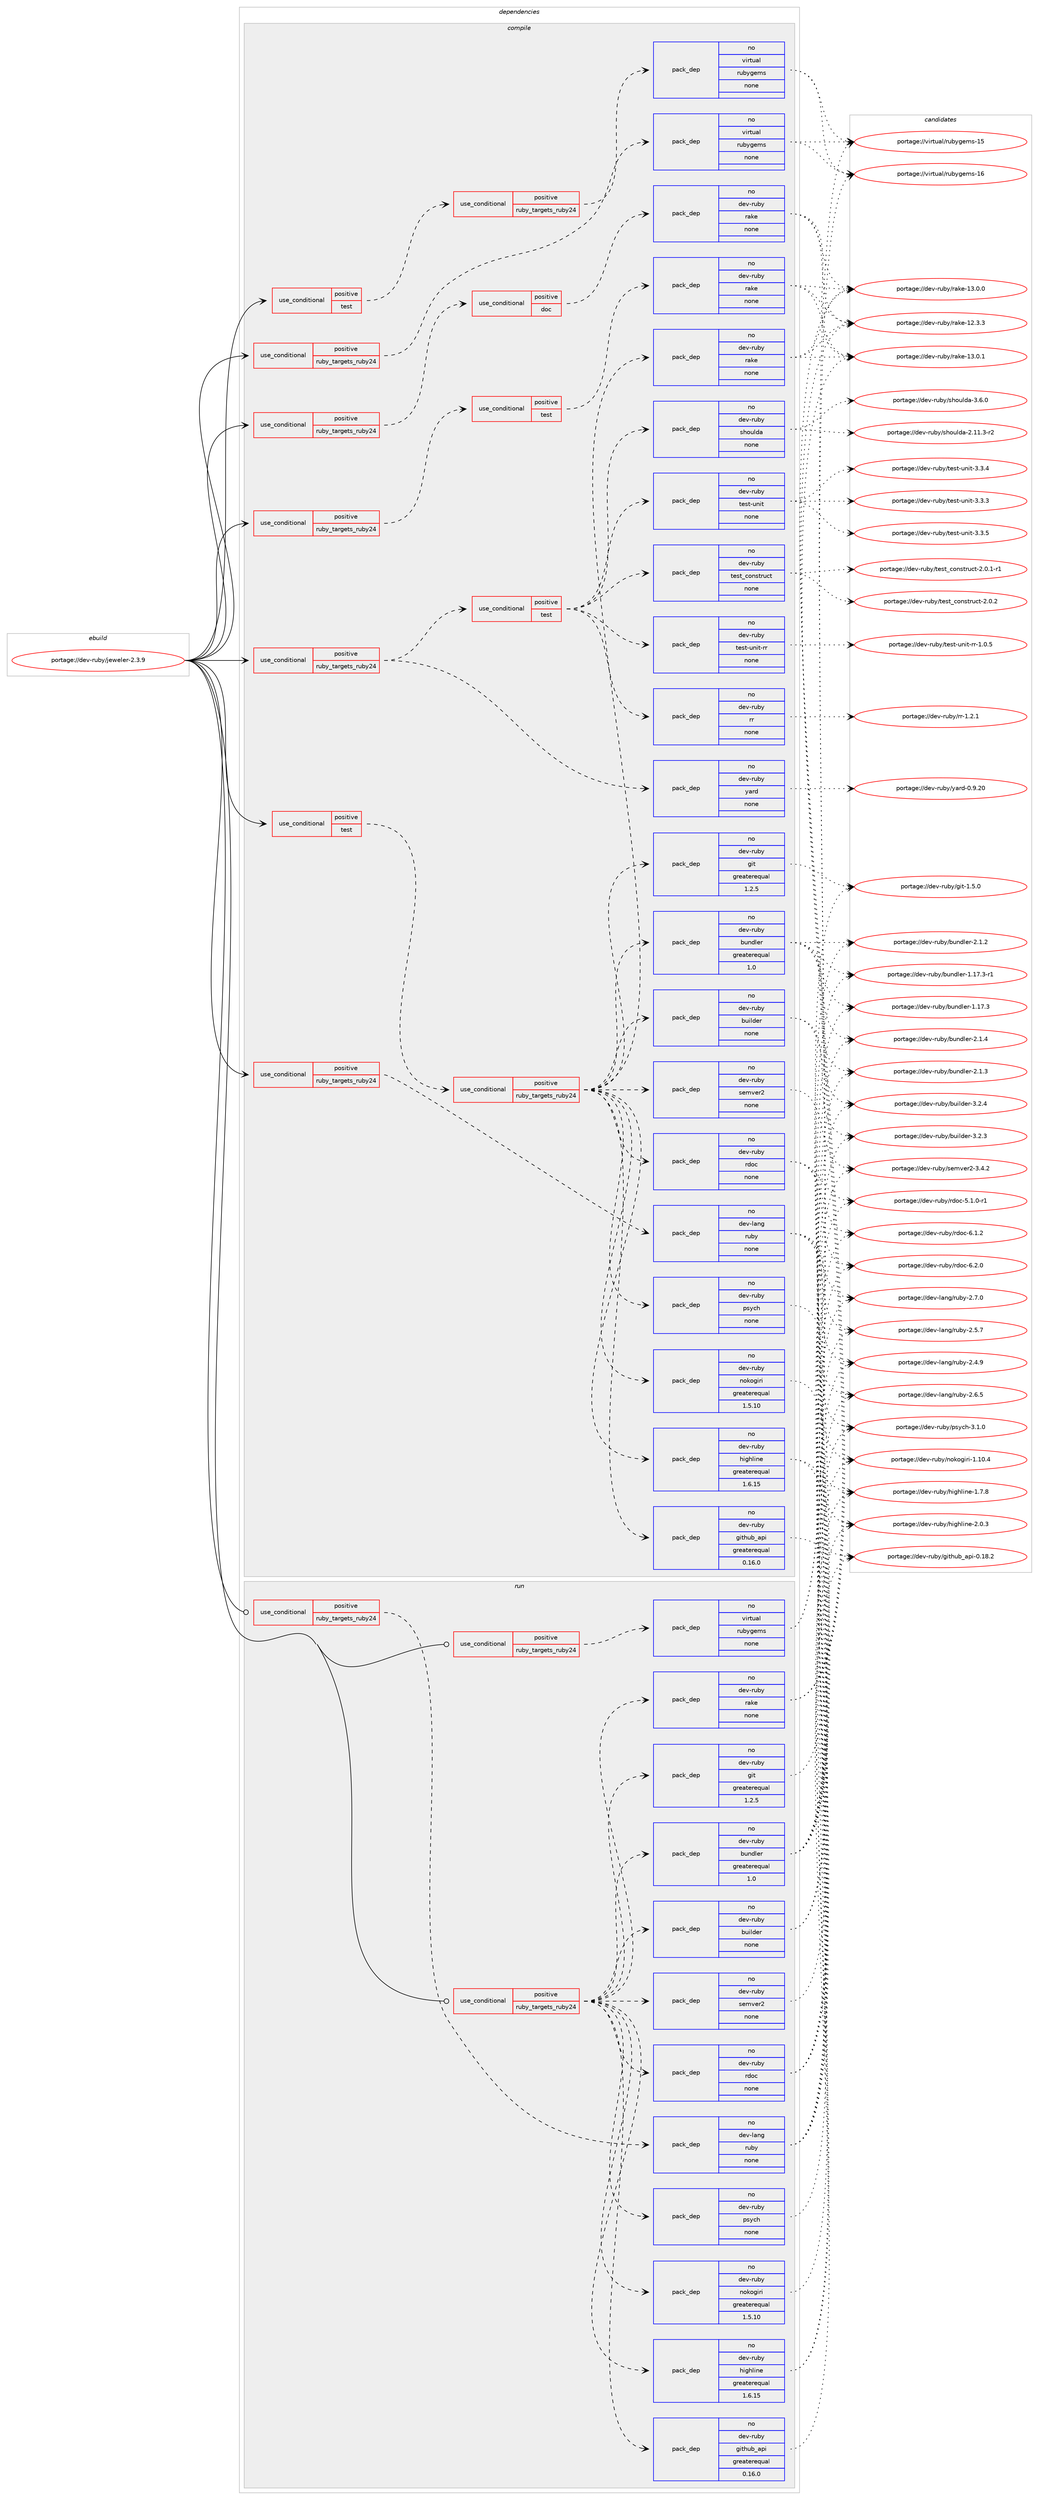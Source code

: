 digraph prolog {

# *************
# Graph options
# *************

newrank=true;
concentrate=true;
compound=true;
graph [rankdir=LR,fontname=Helvetica,fontsize=10,ranksep=1.5];#, ranksep=2.5, nodesep=0.2];
edge  [arrowhead=vee];
node  [fontname=Helvetica,fontsize=10];

# **********
# The ebuild
# **********

subgraph cluster_leftcol {
color=gray;
label=<<i>ebuild</i>>;
id [label="portage://dev-ruby/jeweler-2.3.9", color=red, width=4, href="../dev-ruby/jeweler-2.3.9.svg"];
}

# ****************
# The dependencies
# ****************

subgraph cluster_midcol {
color=gray;
label=<<i>dependencies</i>>;
subgraph cluster_compile {
fillcolor="#eeeeee";
style=filled;
label=<<i>compile</i>>;
subgraph cond84475 {
dependency350517 [label=<<TABLE BORDER="0" CELLBORDER="1" CELLSPACING="0" CELLPADDING="4"><TR><TD ROWSPAN="3" CELLPADDING="10">use_conditional</TD></TR><TR><TD>positive</TD></TR><TR><TD>ruby_targets_ruby24</TD></TR></TABLE>>, shape=none, color=red];
subgraph cond84476 {
dependency350518 [label=<<TABLE BORDER="0" CELLBORDER="1" CELLSPACING="0" CELLPADDING="4"><TR><TD ROWSPAN="3" CELLPADDING="10">use_conditional</TD></TR><TR><TD>positive</TD></TR><TR><TD>doc</TD></TR></TABLE>>, shape=none, color=red];
subgraph pack261235 {
dependency350519 [label=<<TABLE BORDER="0" CELLBORDER="1" CELLSPACING="0" CELLPADDING="4" WIDTH="220"><TR><TD ROWSPAN="6" CELLPADDING="30">pack_dep</TD></TR><TR><TD WIDTH="110">no</TD></TR><TR><TD>dev-ruby</TD></TR><TR><TD>rake</TD></TR><TR><TD>none</TD></TR><TR><TD></TD></TR></TABLE>>, shape=none, color=blue];
}
dependency350518:e -> dependency350519:w [weight=20,style="dashed",arrowhead="vee"];
}
dependency350517:e -> dependency350518:w [weight=20,style="dashed",arrowhead="vee"];
}
id:e -> dependency350517:w [weight=20,style="solid",arrowhead="vee"];
subgraph cond84477 {
dependency350520 [label=<<TABLE BORDER="0" CELLBORDER="1" CELLSPACING="0" CELLPADDING="4"><TR><TD ROWSPAN="3" CELLPADDING="10">use_conditional</TD></TR><TR><TD>positive</TD></TR><TR><TD>ruby_targets_ruby24</TD></TR></TABLE>>, shape=none, color=red];
subgraph cond84478 {
dependency350521 [label=<<TABLE BORDER="0" CELLBORDER="1" CELLSPACING="0" CELLPADDING="4"><TR><TD ROWSPAN="3" CELLPADDING="10">use_conditional</TD></TR><TR><TD>positive</TD></TR><TR><TD>test</TD></TR></TABLE>>, shape=none, color=red];
subgraph pack261236 {
dependency350522 [label=<<TABLE BORDER="0" CELLBORDER="1" CELLSPACING="0" CELLPADDING="4" WIDTH="220"><TR><TD ROWSPAN="6" CELLPADDING="30">pack_dep</TD></TR><TR><TD WIDTH="110">no</TD></TR><TR><TD>dev-ruby</TD></TR><TR><TD>rake</TD></TR><TR><TD>none</TD></TR><TR><TD></TD></TR></TABLE>>, shape=none, color=blue];
}
dependency350521:e -> dependency350522:w [weight=20,style="dashed",arrowhead="vee"];
}
dependency350520:e -> dependency350521:w [weight=20,style="dashed",arrowhead="vee"];
}
id:e -> dependency350520:w [weight=20,style="solid",arrowhead="vee"];
subgraph cond84479 {
dependency350523 [label=<<TABLE BORDER="0" CELLBORDER="1" CELLSPACING="0" CELLPADDING="4"><TR><TD ROWSPAN="3" CELLPADDING="10">use_conditional</TD></TR><TR><TD>positive</TD></TR><TR><TD>ruby_targets_ruby24</TD></TR></TABLE>>, shape=none, color=red];
subgraph pack261237 {
dependency350524 [label=<<TABLE BORDER="0" CELLBORDER="1" CELLSPACING="0" CELLPADDING="4" WIDTH="220"><TR><TD ROWSPAN="6" CELLPADDING="30">pack_dep</TD></TR><TR><TD WIDTH="110">no</TD></TR><TR><TD>dev-lang</TD></TR><TR><TD>ruby</TD></TR><TR><TD>none</TD></TR><TR><TD></TD></TR></TABLE>>, shape=none, color=blue];
}
dependency350523:e -> dependency350524:w [weight=20,style="dashed",arrowhead="vee"];
}
id:e -> dependency350523:w [weight=20,style="solid",arrowhead="vee"];
subgraph cond84480 {
dependency350525 [label=<<TABLE BORDER="0" CELLBORDER="1" CELLSPACING="0" CELLPADDING="4"><TR><TD ROWSPAN="3" CELLPADDING="10">use_conditional</TD></TR><TR><TD>positive</TD></TR><TR><TD>ruby_targets_ruby24</TD></TR></TABLE>>, shape=none, color=red];
subgraph pack261238 {
dependency350526 [label=<<TABLE BORDER="0" CELLBORDER="1" CELLSPACING="0" CELLPADDING="4" WIDTH="220"><TR><TD ROWSPAN="6" CELLPADDING="30">pack_dep</TD></TR><TR><TD WIDTH="110">no</TD></TR><TR><TD>dev-ruby</TD></TR><TR><TD>yard</TD></TR><TR><TD>none</TD></TR><TR><TD></TD></TR></TABLE>>, shape=none, color=blue];
}
dependency350525:e -> dependency350526:w [weight=20,style="dashed",arrowhead="vee"];
subgraph cond84481 {
dependency350527 [label=<<TABLE BORDER="0" CELLBORDER="1" CELLSPACING="0" CELLPADDING="4"><TR><TD ROWSPAN="3" CELLPADDING="10">use_conditional</TD></TR><TR><TD>positive</TD></TR><TR><TD>test</TD></TR></TABLE>>, shape=none, color=red];
subgraph pack261239 {
dependency350528 [label=<<TABLE BORDER="0" CELLBORDER="1" CELLSPACING="0" CELLPADDING="4" WIDTH="220"><TR><TD ROWSPAN="6" CELLPADDING="30">pack_dep</TD></TR><TR><TD WIDTH="110">no</TD></TR><TR><TD>dev-ruby</TD></TR><TR><TD>shoulda</TD></TR><TR><TD>none</TD></TR><TR><TD></TD></TR></TABLE>>, shape=none, color=blue];
}
dependency350527:e -> dependency350528:w [weight=20,style="dashed",arrowhead="vee"];
subgraph pack261240 {
dependency350529 [label=<<TABLE BORDER="0" CELLBORDER="1" CELLSPACING="0" CELLPADDING="4" WIDTH="220"><TR><TD ROWSPAN="6" CELLPADDING="30">pack_dep</TD></TR><TR><TD WIDTH="110">no</TD></TR><TR><TD>dev-ruby</TD></TR><TR><TD>rr</TD></TR><TR><TD>none</TD></TR><TR><TD></TD></TR></TABLE>>, shape=none, color=blue];
}
dependency350527:e -> dependency350529:w [weight=20,style="dashed",arrowhead="vee"];
subgraph pack261241 {
dependency350530 [label=<<TABLE BORDER="0" CELLBORDER="1" CELLSPACING="0" CELLPADDING="4" WIDTH="220"><TR><TD ROWSPAN="6" CELLPADDING="30">pack_dep</TD></TR><TR><TD WIDTH="110">no</TD></TR><TR><TD>dev-ruby</TD></TR><TR><TD>test-unit-rr</TD></TR><TR><TD>none</TD></TR><TR><TD></TD></TR></TABLE>>, shape=none, color=blue];
}
dependency350527:e -> dependency350530:w [weight=20,style="dashed",arrowhead="vee"];
subgraph pack261242 {
dependency350531 [label=<<TABLE BORDER="0" CELLBORDER="1" CELLSPACING="0" CELLPADDING="4" WIDTH="220"><TR><TD ROWSPAN="6" CELLPADDING="30">pack_dep</TD></TR><TR><TD WIDTH="110">no</TD></TR><TR><TD>dev-ruby</TD></TR><TR><TD>test_construct</TD></TR><TR><TD>none</TD></TR><TR><TD></TD></TR></TABLE>>, shape=none, color=blue];
}
dependency350527:e -> dependency350531:w [weight=20,style="dashed",arrowhead="vee"];
subgraph pack261243 {
dependency350532 [label=<<TABLE BORDER="0" CELLBORDER="1" CELLSPACING="0" CELLPADDING="4" WIDTH="220"><TR><TD ROWSPAN="6" CELLPADDING="30">pack_dep</TD></TR><TR><TD WIDTH="110">no</TD></TR><TR><TD>dev-ruby</TD></TR><TR><TD>test-unit</TD></TR><TR><TD>none</TD></TR><TR><TD></TD></TR></TABLE>>, shape=none, color=blue];
}
dependency350527:e -> dependency350532:w [weight=20,style="dashed",arrowhead="vee"];
}
dependency350525:e -> dependency350527:w [weight=20,style="dashed",arrowhead="vee"];
}
id:e -> dependency350525:w [weight=20,style="solid",arrowhead="vee"];
subgraph cond84482 {
dependency350533 [label=<<TABLE BORDER="0" CELLBORDER="1" CELLSPACING="0" CELLPADDING="4"><TR><TD ROWSPAN="3" CELLPADDING="10">use_conditional</TD></TR><TR><TD>positive</TD></TR><TR><TD>ruby_targets_ruby24</TD></TR></TABLE>>, shape=none, color=red];
subgraph pack261244 {
dependency350534 [label=<<TABLE BORDER="0" CELLBORDER="1" CELLSPACING="0" CELLPADDING="4" WIDTH="220"><TR><TD ROWSPAN="6" CELLPADDING="30">pack_dep</TD></TR><TR><TD WIDTH="110">no</TD></TR><TR><TD>virtual</TD></TR><TR><TD>rubygems</TD></TR><TR><TD>none</TD></TR><TR><TD></TD></TR></TABLE>>, shape=none, color=blue];
}
dependency350533:e -> dependency350534:w [weight=20,style="dashed",arrowhead="vee"];
}
id:e -> dependency350533:w [weight=20,style="solid",arrowhead="vee"];
subgraph cond84483 {
dependency350535 [label=<<TABLE BORDER="0" CELLBORDER="1" CELLSPACING="0" CELLPADDING="4"><TR><TD ROWSPAN="3" CELLPADDING="10">use_conditional</TD></TR><TR><TD>positive</TD></TR><TR><TD>test</TD></TR></TABLE>>, shape=none, color=red];
subgraph cond84484 {
dependency350536 [label=<<TABLE BORDER="0" CELLBORDER="1" CELLSPACING="0" CELLPADDING="4"><TR><TD ROWSPAN="3" CELLPADDING="10">use_conditional</TD></TR><TR><TD>positive</TD></TR><TR><TD>ruby_targets_ruby24</TD></TR></TABLE>>, shape=none, color=red];
subgraph pack261245 {
dependency350537 [label=<<TABLE BORDER="0" CELLBORDER="1" CELLSPACING="0" CELLPADDING="4" WIDTH="220"><TR><TD ROWSPAN="6" CELLPADDING="30">pack_dep</TD></TR><TR><TD WIDTH="110">no</TD></TR><TR><TD>dev-ruby</TD></TR><TR><TD>builder</TD></TR><TR><TD>none</TD></TR><TR><TD></TD></TR></TABLE>>, shape=none, color=blue];
}
dependency350536:e -> dependency350537:w [weight=20,style="dashed",arrowhead="vee"];
subgraph pack261246 {
dependency350538 [label=<<TABLE BORDER="0" CELLBORDER="1" CELLSPACING="0" CELLPADDING="4" WIDTH="220"><TR><TD ROWSPAN="6" CELLPADDING="30">pack_dep</TD></TR><TR><TD WIDTH="110">no</TD></TR><TR><TD>dev-ruby</TD></TR><TR><TD>bundler</TD></TR><TR><TD>greaterequal</TD></TR><TR><TD>1.0</TD></TR></TABLE>>, shape=none, color=blue];
}
dependency350536:e -> dependency350538:w [weight=20,style="dashed",arrowhead="vee"];
subgraph pack261247 {
dependency350539 [label=<<TABLE BORDER="0" CELLBORDER="1" CELLSPACING="0" CELLPADDING="4" WIDTH="220"><TR><TD ROWSPAN="6" CELLPADDING="30">pack_dep</TD></TR><TR><TD WIDTH="110">no</TD></TR><TR><TD>dev-ruby</TD></TR><TR><TD>git</TD></TR><TR><TD>greaterequal</TD></TR><TR><TD>1.2.5</TD></TR></TABLE>>, shape=none, color=blue];
}
dependency350536:e -> dependency350539:w [weight=20,style="dashed",arrowhead="vee"];
subgraph pack261248 {
dependency350540 [label=<<TABLE BORDER="0" CELLBORDER="1" CELLSPACING="0" CELLPADDING="4" WIDTH="220"><TR><TD ROWSPAN="6" CELLPADDING="30">pack_dep</TD></TR><TR><TD WIDTH="110">no</TD></TR><TR><TD>dev-ruby</TD></TR><TR><TD>github_api</TD></TR><TR><TD>greaterequal</TD></TR><TR><TD>0.16.0</TD></TR></TABLE>>, shape=none, color=blue];
}
dependency350536:e -> dependency350540:w [weight=20,style="dashed",arrowhead="vee"];
subgraph pack261249 {
dependency350541 [label=<<TABLE BORDER="0" CELLBORDER="1" CELLSPACING="0" CELLPADDING="4" WIDTH="220"><TR><TD ROWSPAN="6" CELLPADDING="30">pack_dep</TD></TR><TR><TD WIDTH="110">no</TD></TR><TR><TD>dev-ruby</TD></TR><TR><TD>highline</TD></TR><TR><TD>greaterequal</TD></TR><TR><TD>1.6.15</TD></TR></TABLE>>, shape=none, color=blue];
}
dependency350536:e -> dependency350541:w [weight=20,style="dashed",arrowhead="vee"];
subgraph pack261250 {
dependency350542 [label=<<TABLE BORDER="0" CELLBORDER="1" CELLSPACING="0" CELLPADDING="4" WIDTH="220"><TR><TD ROWSPAN="6" CELLPADDING="30">pack_dep</TD></TR><TR><TD WIDTH="110">no</TD></TR><TR><TD>dev-ruby</TD></TR><TR><TD>nokogiri</TD></TR><TR><TD>greaterequal</TD></TR><TR><TD>1.5.10</TD></TR></TABLE>>, shape=none, color=blue];
}
dependency350536:e -> dependency350542:w [weight=20,style="dashed",arrowhead="vee"];
subgraph pack261251 {
dependency350543 [label=<<TABLE BORDER="0" CELLBORDER="1" CELLSPACING="0" CELLPADDING="4" WIDTH="220"><TR><TD ROWSPAN="6" CELLPADDING="30">pack_dep</TD></TR><TR><TD WIDTH="110">no</TD></TR><TR><TD>dev-ruby</TD></TR><TR><TD>psych</TD></TR><TR><TD>none</TD></TR><TR><TD></TD></TR></TABLE>>, shape=none, color=blue];
}
dependency350536:e -> dependency350543:w [weight=20,style="dashed",arrowhead="vee"];
subgraph pack261252 {
dependency350544 [label=<<TABLE BORDER="0" CELLBORDER="1" CELLSPACING="0" CELLPADDING="4" WIDTH="220"><TR><TD ROWSPAN="6" CELLPADDING="30">pack_dep</TD></TR><TR><TD WIDTH="110">no</TD></TR><TR><TD>dev-ruby</TD></TR><TR><TD>rake</TD></TR><TR><TD>none</TD></TR><TR><TD></TD></TR></TABLE>>, shape=none, color=blue];
}
dependency350536:e -> dependency350544:w [weight=20,style="dashed",arrowhead="vee"];
subgraph pack261253 {
dependency350545 [label=<<TABLE BORDER="0" CELLBORDER="1" CELLSPACING="0" CELLPADDING="4" WIDTH="220"><TR><TD ROWSPAN="6" CELLPADDING="30">pack_dep</TD></TR><TR><TD WIDTH="110">no</TD></TR><TR><TD>dev-ruby</TD></TR><TR><TD>rdoc</TD></TR><TR><TD>none</TD></TR><TR><TD></TD></TR></TABLE>>, shape=none, color=blue];
}
dependency350536:e -> dependency350545:w [weight=20,style="dashed",arrowhead="vee"];
subgraph pack261254 {
dependency350546 [label=<<TABLE BORDER="0" CELLBORDER="1" CELLSPACING="0" CELLPADDING="4" WIDTH="220"><TR><TD ROWSPAN="6" CELLPADDING="30">pack_dep</TD></TR><TR><TD WIDTH="110">no</TD></TR><TR><TD>dev-ruby</TD></TR><TR><TD>semver2</TD></TR><TR><TD>none</TD></TR><TR><TD></TD></TR></TABLE>>, shape=none, color=blue];
}
dependency350536:e -> dependency350546:w [weight=20,style="dashed",arrowhead="vee"];
}
dependency350535:e -> dependency350536:w [weight=20,style="dashed",arrowhead="vee"];
}
id:e -> dependency350535:w [weight=20,style="solid",arrowhead="vee"];
subgraph cond84485 {
dependency350547 [label=<<TABLE BORDER="0" CELLBORDER="1" CELLSPACING="0" CELLPADDING="4"><TR><TD ROWSPAN="3" CELLPADDING="10">use_conditional</TD></TR><TR><TD>positive</TD></TR><TR><TD>test</TD></TR></TABLE>>, shape=none, color=red];
subgraph cond84486 {
dependency350548 [label=<<TABLE BORDER="0" CELLBORDER="1" CELLSPACING="0" CELLPADDING="4"><TR><TD ROWSPAN="3" CELLPADDING="10">use_conditional</TD></TR><TR><TD>positive</TD></TR><TR><TD>ruby_targets_ruby24</TD></TR></TABLE>>, shape=none, color=red];
subgraph pack261255 {
dependency350549 [label=<<TABLE BORDER="0" CELLBORDER="1" CELLSPACING="0" CELLPADDING="4" WIDTH="220"><TR><TD ROWSPAN="6" CELLPADDING="30">pack_dep</TD></TR><TR><TD WIDTH="110">no</TD></TR><TR><TD>virtual</TD></TR><TR><TD>rubygems</TD></TR><TR><TD>none</TD></TR><TR><TD></TD></TR></TABLE>>, shape=none, color=blue];
}
dependency350548:e -> dependency350549:w [weight=20,style="dashed",arrowhead="vee"];
}
dependency350547:e -> dependency350548:w [weight=20,style="dashed",arrowhead="vee"];
}
id:e -> dependency350547:w [weight=20,style="solid",arrowhead="vee"];
}
subgraph cluster_compileandrun {
fillcolor="#eeeeee";
style=filled;
label=<<i>compile and run</i>>;
}
subgraph cluster_run {
fillcolor="#eeeeee";
style=filled;
label=<<i>run</i>>;
subgraph cond84487 {
dependency350550 [label=<<TABLE BORDER="0" CELLBORDER="1" CELLSPACING="0" CELLPADDING="4"><TR><TD ROWSPAN="3" CELLPADDING="10">use_conditional</TD></TR><TR><TD>positive</TD></TR><TR><TD>ruby_targets_ruby24</TD></TR></TABLE>>, shape=none, color=red];
subgraph pack261256 {
dependency350551 [label=<<TABLE BORDER="0" CELLBORDER="1" CELLSPACING="0" CELLPADDING="4" WIDTH="220"><TR><TD ROWSPAN="6" CELLPADDING="30">pack_dep</TD></TR><TR><TD WIDTH="110">no</TD></TR><TR><TD>dev-lang</TD></TR><TR><TD>ruby</TD></TR><TR><TD>none</TD></TR><TR><TD></TD></TR></TABLE>>, shape=none, color=blue];
}
dependency350550:e -> dependency350551:w [weight=20,style="dashed",arrowhead="vee"];
}
id:e -> dependency350550:w [weight=20,style="solid",arrowhead="odot"];
subgraph cond84488 {
dependency350552 [label=<<TABLE BORDER="0" CELLBORDER="1" CELLSPACING="0" CELLPADDING="4"><TR><TD ROWSPAN="3" CELLPADDING="10">use_conditional</TD></TR><TR><TD>positive</TD></TR><TR><TD>ruby_targets_ruby24</TD></TR></TABLE>>, shape=none, color=red];
subgraph pack261257 {
dependency350553 [label=<<TABLE BORDER="0" CELLBORDER="1" CELLSPACING="0" CELLPADDING="4" WIDTH="220"><TR><TD ROWSPAN="6" CELLPADDING="30">pack_dep</TD></TR><TR><TD WIDTH="110">no</TD></TR><TR><TD>dev-ruby</TD></TR><TR><TD>builder</TD></TR><TR><TD>none</TD></TR><TR><TD></TD></TR></TABLE>>, shape=none, color=blue];
}
dependency350552:e -> dependency350553:w [weight=20,style="dashed",arrowhead="vee"];
subgraph pack261258 {
dependency350554 [label=<<TABLE BORDER="0" CELLBORDER="1" CELLSPACING="0" CELLPADDING="4" WIDTH="220"><TR><TD ROWSPAN="6" CELLPADDING="30">pack_dep</TD></TR><TR><TD WIDTH="110">no</TD></TR><TR><TD>dev-ruby</TD></TR><TR><TD>bundler</TD></TR><TR><TD>greaterequal</TD></TR><TR><TD>1.0</TD></TR></TABLE>>, shape=none, color=blue];
}
dependency350552:e -> dependency350554:w [weight=20,style="dashed",arrowhead="vee"];
subgraph pack261259 {
dependency350555 [label=<<TABLE BORDER="0" CELLBORDER="1" CELLSPACING="0" CELLPADDING="4" WIDTH="220"><TR><TD ROWSPAN="6" CELLPADDING="30">pack_dep</TD></TR><TR><TD WIDTH="110">no</TD></TR><TR><TD>dev-ruby</TD></TR><TR><TD>git</TD></TR><TR><TD>greaterequal</TD></TR><TR><TD>1.2.5</TD></TR></TABLE>>, shape=none, color=blue];
}
dependency350552:e -> dependency350555:w [weight=20,style="dashed",arrowhead="vee"];
subgraph pack261260 {
dependency350556 [label=<<TABLE BORDER="0" CELLBORDER="1" CELLSPACING="0" CELLPADDING="4" WIDTH="220"><TR><TD ROWSPAN="6" CELLPADDING="30">pack_dep</TD></TR><TR><TD WIDTH="110">no</TD></TR><TR><TD>dev-ruby</TD></TR><TR><TD>github_api</TD></TR><TR><TD>greaterequal</TD></TR><TR><TD>0.16.0</TD></TR></TABLE>>, shape=none, color=blue];
}
dependency350552:e -> dependency350556:w [weight=20,style="dashed",arrowhead="vee"];
subgraph pack261261 {
dependency350557 [label=<<TABLE BORDER="0" CELLBORDER="1" CELLSPACING="0" CELLPADDING="4" WIDTH="220"><TR><TD ROWSPAN="6" CELLPADDING="30">pack_dep</TD></TR><TR><TD WIDTH="110">no</TD></TR><TR><TD>dev-ruby</TD></TR><TR><TD>highline</TD></TR><TR><TD>greaterequal</TD></TR><TR><TD>1.6.15</TD></TR></TABLE>>, shape=none, color=blue];
}
dependency350552:e -> dependency350557:w [weight=20,style="dashed",arrowhead="vee"];
subgraph pack261262 {
dependency350558 [label=<<TABLE BORDER="0" CELLBORDER="1" CELLSPACING="0" CELLPADDING="4" WIDTH="220"><TR><TD ROWSPAN="6" CELLPADDING="30">pack_dep</TD></TR><TR><TD WIDTH="110">no</TD></TR><TR><TD>dev-ruby</TD></TR><TR><TD>nokogiri</TD></TR><TR><TD>greaterequal</TD></TR><TR><TD>1.5.10</TD></TR></TABLE>>, shape=none, color=blue];
}
dependency350552:e -> dependency350558:w [weight=20,style="dashed",arrowhead="vee"];
subgraph pack261263 {
dependency350559 [label=<<TABLE BORDER="0" CELLBORDER="1" CELLSPACING="0" CELLPADDING="4" WIDTH="220"><TR><TD ROWSPAN="6" CELLPADDING="30">pack_dep</TD></TR><TR><TD WIDTH="110">no</TD></TR><TR><TD>dev-ruby</TD></TR><TR><TD>psych</TD></TR><TR><TD>none</TD></TR><TR><TD></TD></TR></TABLE>>, shape=none, color=blue];
}
dependency350552:e -> dependency350559:w [weight=20,style="dashed",arrowhead="vee"];
subgraph pack261264 {
dependency350560 [label=<<TABLE BORDER="0" CELLBORDER="1" CELLSPACING="0" CELLPADDING="4" WIDTH="220"><TR><TD ROWSPAN="6" CELLPADDING="30">pack_dep</TD></TR><TR><TD WIDTH="110">no</TD></TR><TR><TD>dev-ruby</TD></TR><TR><TD>rake</TD></TR><TR><TD>none</TD></TR><TR><TD></TD></TR></TABLE>>, shape=none, color=blue];
}
dependency350552:e -> dependency350560:w [weight=20,style="dashed",arrowhead="vee"];
subgraph pack261265 {
dependency350561 [label=<<TABLE BORDER="0" CELLBORDER="1" CELLSPACING="0" CELLPADDING="4" WIDTH="220"><TR><TD ROWSPAN="6" CELLPADDING="30">pack_dep</TD></TR><TR><TD WIDTH="110">no</TD></TR><TR><TD>dev-ruby</TD></TR><TR><TD>rdoc</TD></TR><TR><TD>none</TD></TR><TR><TD></TD></TR></TABLE>>, shape=none, color=blue];
}
dependency350552:e -> dependency350561:w [weight=20,style="dashed",arrowhead="vee"];
subgraph pack261266 {
dependency350562 [label=<<TABLE BORDER="0" CELLBORDER="1" CELLSPACING="0" CELLPADDING="4" WIDTH="220"><TR><TD ROWSPAN="6" CELLPADDING="30">pack_dep</TD></TR><TR><TD WIDTH="110">no</TD></TR><TR><TD>dev-ruby</TD></TR><TR><TD>semver2</TD></TR><TR><TD>none</TD></TR><TR><TD></TD></TR></TABLE>>, shape=none, color=blue];
}
dependency350552:e -> dependency350562:w [weight=20,style="dashed",arrowhead="vee"];
}
id:e -> dependency350552:w [weight=20,style="solid",arrowhead="odot"];
subgraph cond84489 {
dependency350563 [label=<<TABLE BORDER="0" CELLBORDER="1" CELLSPACING="0" CELLPADDING="4"><TR><TD ROWSPAN="3" CELLPADDING="10">use_conditional</TD></TR><TR><TD>positive</TD></TR><TR><TD>ruby_targets_ruby24</TD></TR></TABLE>>, shape=none, color=red];
subgraph pack261267 {
dependency350564 [label=<<TABLE BORDER="0" CELLBORDER="1" CELLSPACING="0" CELLPADDING="4" WIDTH="220"><TR><TD ROWSPAN="6" CELLPADDING="30">pack_dep</TD></TR><TR><TD WIDTH="110">no</TD></TR><TR><TD>virtual</TD></TR><TR><TD>rubygems</TD></TR><TR><TD>none</TD></TR><TR><TD></TD></TR></TABLE>>, shape=none, color=blue];
}
dependency350563:e -> dependency350564:w [weight=20,style="dashed",arrowhead="vee"];
}
id:e -> dependency350563:w [weight=20,style="solid",arrowhead="odot"];
}
}

# **************
# The candidates
# **************

subgraph cluster_choices {
rank=same;
color=gray;
label=<<i>candidates</i>>;

subgraph choice261235 {
color=black;
nodesep=1;
choice1001011184511411798121471149710710145495146484649 [label="portage://dev-ruby/rake-13.0.1", color=red, width=4,href="../dev-ruby/rake-13.0.1.svg"];
choice1001011184511411798121471149710710145495146484648 [label="portage://dev-ruby/rake-13.0.0", color=red, width=4,href="../dev-ruby/rake-13.0.0.svg"];
choice1001011184511411798121471149710710145495046514651 [label="portage://dev-ruby/rake-12.3.3", color=red, width=4,href="../dev-ruby/rake-12.3.3.svg"];
dependency350519:e -> choice1001011184511411798121471149710710145495146484649:w [style=dotted,weight="100"];
dependency350519:e -> choice1001011184511411798121471149710710145495146484648:w [style=dotted,weight="100"];
dependency350519:e -> choice1001011184511411798121471149710710145495046514651:w [style=dotted,weight="100"];
}
subgraph choice261236 {
color=black;
nodesep=1;
choice1001011184511411798121471149710710145495146484649 [label="portage://dev-ruby/rake-13.0.1", color=red, width=4,href="../dev-ruby/rake-13.0.1.svg"];
choice1001011184511411798121471149710710145495146484648 [label="portage://dev-ruby/rake-13.0.0", color=red, width=4,href="../dev-ruby/rake-13.0.0.svg"];
choice1001011184511411798121471149710710145495046514651 [label="portage://dev-ruby/rake-12.3.3", color=red, width=4,href="../dev-ruby/rake-12.3.3.svg"];
dependency350522:e -> choice1001011184511411798121471149710710145495146484649:w [style=dotted,weight="100"];
dependency350522:e -> choice1001011184511411798121471149710710145495146484648:w [style=dotted,weight="100"];
dependency350522:e -> choice1001011184511411798121471149710710145495046514651:w [style=dotted,weight="100"];
}
subgraph choice261237 {
color=black;
nodesep=1;
choice10010111845108971101034711411798121455046554648 [label="portage://dev-lang/ruby-2.7.0", color=red, width=4,href="../dev-lang/ruby-2.7.0.svg"];
choice10010111845108971101034711411798121455046544653 [label="portage://dev-lang/ruby-2.6.5", color=red, width=4,href="../dev-lang/ruby-2.6.5.svg"];
choice10010111845108971101034711411798121455046534655 [label="portage://dev-lang/ruby-2.5.7", color=red, width=4,href="../dev-lang/ruby-2.5.7.svg"];
choice10010111845108971101034711411798121455046524657 [label="portage://dev-lang/ruby-2.4.9", color=red, width=4,href="../dev-lang/ruby-2.4.9.svg"];
dependency350524:e -> choice10010111845108971101034711411798121455046554648:w [style=dotted,weight="100"];
dependency350524:e -> choice10010111845108971101034711411798121455046544653:w [style=dotted,weight="100"];
dependency350524:e -> choice10010111845108971101034711411798121455046534655:w [style=dotted,weight="100"];
dependency350524:e -> choice10010111845108971101034711411798121455046524657:w [style=dotted,weight="100"];
}
subgraph choice261238 {
color=black;
nodesep=1;
choice1001011184511411798121471219711410045484657465048 [label="portage://dev-ruby/yard-0.9.20", color=red, width=4,href="../dev-ruby/yard-0.9.20.svg"];
dependency350526:e -> choice1001011184511411798121471219711410045484657465048:w [style=dotted,weight="100"];
}
subgraph choice261239 {
color=black;
nodesep=1;
choice10010111845114117981214711510411111710810097455146544648 [label="portage://dev-ruby/shoulda-3.6.0", color=red, width=4,href="../dev-ruby/shoulda-3.6.0.svg"];
choice10010111845114117981214711510411111710810097455046494946514511450 [label="portage://dev-ruby/shoulda-2.11.3-r2", color=red, width=4,href="../dev-ruby/shoulda-2.11.3-r2.svg"];
dependency350528:e -> choice10010111845114117981214711510411111710810097455146544648:w [style=dotted,weight="100"];
dependency350528:e -> choice10010111845114117981214711510411111710810097455046494946514511450:w [style=dotted,weight="100"];
}
subgraph choice261240 {
color=black;
nodesep=1;
choice100101118451141179812147114114454946504649 [label="portage://dev-ruby/rr-1.2.1", color=red, width=4,href="../dev-ruby/rr-1.2.1.svg"];
dependency350529:e -> choice100101118451141179812147114114454946504649:w [style=dotted,weight="100"];
}
subgraph choice261241 {
color=black;
nodesep=1;
choice1001011184511411798121471161011151164511711010511645114114454946484653 [label="portage://dev-ruby/test-unit-rr-1.0.5", color=red, width=4,href="../dev-ruby/test-unit-rr-1.0.5.svg"];
dependency350530:e -> choice1001011184511411798121471161011151164511711010511645114114454946484653:w [style=dotted,weight="100"];
}
subgraph choice261242 {
color=black;
nodesep=1;
choice100101118451141179812147116101115116959911111011511611411799116455046484650 [label="portage://dev-ruby/test_construct-2.0.2", color=red, width=4,href="../dev-ruby/test_construct-2.0.2.svg"];
choice1001011184511411798121471161011151169599111110115116114117991164550464846494511449 [label="portage://dev-ruby/test_construct-2.0.1-r1", color=red, width=4,href="../dev-ruby/test_construct-2.0.1-r1.svg"];
dependency350531:e -> choice100101118451141179812147116101115116959911111011511611411799116455046484650:w [style=dotted,weight="100"];
dependency350531:e -> choice1001011184511411798121471161011151169599111110115116114117991164550464846494511449:w [style=dotted,weight="100"];
}
subgraph choice261243 {
color=black;
nodesep=1;
choice10010111845114117981214711610111511645117110105116455146514653 [label="portage://dev-ruby/test-unit-3.3.5", color=red, width=4,href="../dev-ruby/test-unit-3.3.5.svg"];
choice10010111845114117981214711610111511645117110105116455146514652 [label="portage://dev-ruby/test-unit-3.3.4", color=red, width=4,href="../dev-ruby/test-unit-3.3.4.svg"];
choice10010111845114117981214711610111511645117110105116455146514651 [label="portage://dev-ruby/test-unit-3.3.3", color=red, width=4,href="../dev-ruby/test-unit-3.3.3.svg"];
dependency350532:e -> choice10010111845114117981214711610111511645117110105116455146514653:w [style=dotted,weight="100"];
dependency350532:e -> choice10010111845114117981214711610111511645117110105116455146514652:w [style=dotted,weight="100"];
dependency350532:e -> choice10010111845114117981214711610111511645117110105116455146514651:w [style=dotted,weight="100"];
}
subgraph choice261244 {
color=black;
nodesep=1;
choice118105114116117971084711411798121103101109115454954 [label="portage://virtual/rubygems-16", color=red, width=4,href="../virtual/rubygems-16.svg"];
choice118105114116117971084711411798121103101109115454953 [label="portage://virtual/rubygems-15", color=red, width=4,href="../virtual/rubygems-15.svg"];
dependency350534:e -> choice118105114116117971084711411798121103101109115454954:w [style=dotted,weight="100"];
dependency350534:e -> choice118105114116117971084711411798121103101109115454953:w [style=dotted,weight="100"];
}
subgraph choice261245 {
color=black;
nodesep=1;
choice10010111845114117981214798117105108100101114455146504652 [label="portage://dev-ruby/builder-3.2.4", color=red, width=4,href="../dev-ruby/builder-3.2.4.svg"];
choice10010111845114117981214798117105108100101114455146504651 [label="portage://dev-ruby/builder-3.2.3", color=red, width=4,href="../dev-ruby/builder-3.2.3.svg"];
dependency350537:e -> choice10010111845114117981214798117105108100101114455146504652:w [style=dotted,weight="100"];
dependency350537:e -> choice10010111845114117981214798117105108100101114455146504651:w [style=dotted,weight="100"];
}
subgraph choice261246 {
color=black;
nodesep=1;
choice10010111845114117981214798117110100108101114455046494652 [label="portage://dev-ruby/bundler-2.1.4", color=red, width=4,href="../dev-ruby/bundler-2.1.4.svg"];
choice10010111845114117981214798117110100108101114455046494651 [label="portage://dev-ruby/bundler-2.1.3", color=red, width=4,href="../dev-ruby/bundler-2.1.3.svg"];
choice10010111845114117981214798117110100108101114455046494650 [label="portage://dev-ruby/bundler-2.1.2", color=red, width=4,href="../dev-ruby/bundler-2.1.2.svg"];
choice10010111845114117981214798117110100108101114454946495546514511449 [label="portage://dev-ruby/bundler-1.17.3-r1", color=red, width=4,href="../dev-ruby/bundler-1.17.3-r1.svg"];
choice1001011184511411798121479811711010010810111445494649554651 [label="portage://dev-ruby/bundler-1.17.3", color=red, width=4,href="../dev-ruby/bundler-1.17.3.svg"];
dependency350538:e -> choice10010111845114117981214798117110100108101114455046494652:w [style=dotted,weight="100"];
dependency350538:e -> choice10010111845114117981214798117110100108101114455046494651:w [style=dotted,weight="100"];
dependency350538:e -> choice10010111845114117981214798117110100108101114455046494650:w [style=dotted,weight="100"];
dependency350538:e -> choice10010111845114117981214798117110100108101114454946495546514511449:w [style=dotted,weight="100"];
dependency350538:e -> choice1001011184511411798121479811711010010810111445494649554651:w [style=dotted,weight="100"];
}
subgraph choice261247 {
color=black;
nodesep=1;
choice100101118451141179812147103105116454946534648 [label="portage://dev-ruby/git-1.5.0", color=red, width=4,href="../dev-ruby/git-1.5.0.svg"];
dependency350539:e -> choice100101118451141179812147103105116454946534648:w [style=dotted,weight="100"];
}
subgraph choice261248 {
color=black;
nodesep=1;
choice10010111845114117981214710310511610411798959711210545484649564650 [label="portage://dev-ruby/github_api-0.18.2", color=red, width=4,href="../dev-ruby/github_api-0.18.2.svg"];
dependency350540:e -> choice10010111845114117981214710310511610411798959711210545484649564650:w [style=dotted,weight="100"];
}
subgraph choice261249 {
color=black;
nodesep=1;
choice100101118451141179812147104105103104108105110101455046484651 [label="portage://dev-ruby/highline-2.0.3", color=red, width=4,href="../dev-ruby/highline-2.0.3.svg"];
choice100101118451141179812147104105103104108105110101454946554656 [label="portage://dev-ruby/highline-1.7.8", color=red, width=4,href="../dev-ruby/highline-1.7.8.svg"];
dependency350541:e -> choice100101118451141179812147104105103104108105110101455046484651:w [style=dotted,weight="100"];
dependency350541:e -> choice100101118451141179812147104105103104108105110101454946554656:w [style=dotted,weight="100"];
}
subgraph choice261250 {
color=black;
nodesep=1;
choice10010111845114117981214711011110711110310511410545494649484652 [label="portage://dev-ruby/nokogiri-1.10.4", color=red, width=4,href="../dev-ruby/nokogiri-1.10.4.svg"];
dependency350542:e -> choice10010111845114117981214711011110711110310511410545494649484652:w [style=dotted,weight="100"];
}
subgraph choice261251 {
color=black;
nodesep=1;
choice10010111845114117981214711211512199104455146494648 [label="portage://dev-ruby/psych-3.1.0", color=red, width=4,href="../dev-ruby/psych-3.1.0.svg"];
dependency350543:e -> choice10010111845114117981214711211512199104455146494648:w [style=dotted,weight="100"];
}
subgraph choice261252 {
color=black;
nodesep=1;
choice1001011184511411798121471149710710145495146484649 [label="portage://dev-ruby/rake-13.0.1", color=red, width=4,href="../dev-ruby/rake-13.0.1.svg"];
choice1001011184511411798121471149710710145495146484648 [label="portage://dev-ruby/rake-13.0.0", color=red, width=4,href="../dev-ruby/rake-13.0.0.svg"];
choice1001011184511411798121471149710710145495046514651 [label="portage://dev-ruby/rake-12.3.3", color=red, width=4,href="../dev-ruby/rake-12.3.3.svg"];
dependency350544:e -> choice1001011184511411798121471149710710145495146484649:w [style=dotted,weight="100"];
dependency350544:e -> choice1001011184511411798121471149710710145495146484648:w [style=dotted,weight="100"];
dependency350544:e -> choice1001011184511411798121471149710710145495046514651:w [style=dotted,weight="100"];
}
subgraph choice261253 {
color=black;
nodesep=1;
choice10010111845114117981214711410011199455446504648 [label="portage://dev-ruby/rdoc-6.2.0", color=red, width=4,href="../dev-ruby/rdoc-6.2.0.svg"];
choice10010111845114117981214711410011199455446494650 [label="portage://dev-ruby/rdoc-6.1.2", color=red, width=4,href="../dev-ruby/rdoc-6.1.2.svg"];
choice100101118451141179812147114100111994553464946484511449 [label="portage://dev-ruby/rdoc-5.1.0-r1", color=red, width=4,href="../dev-ruby/rdoc-5.1.0-r1.svg"];
dependency350545:e -> choice10010111845114117981214711410011199455446504648:w [style=dotted,weight="100"];
dependency350545:e -> choice10010111845114117981214711410011199455446494650:w [style=dotted,weight="100"];
dependency350545:e -> choice100101118451141179812147114100111994553464946484511449:w [style=dotted,weight="100"];
}
subgraph choice261254 {
color=black;
nodesep=1;
choice10010111845114117981214711510110911810111450455146524650 [label="portage://dev-ruby/semver2-3.4.2", color=red, width=4,href="../dev-ruby/semver2-3.4.2.svg"];
dependency350546:e -> choice10010111845114117981214711510110911810111450455146524650:w [style=dotted,weight="100"];
}
subgraph choice261255 {
color=black;
nodesep=1;
choice118105114116117971084711411798121103101109115454954 [label="portage://virtual/rubygems-16", color=red, width=4,href="../virtual/rubygems-16.svg"];
choice118105114116117971084711411798121103101109115454953 [label="portage://virtual/rubygems-15", color=red, width=4,href="../virtual/rubygems-15.svg"];
dependency350549:e -> choice118105114116117971084711411798121103101109115454954:w [style=dotted,weight="100"];
dependency350549:e -> choice118105114116117971084711411798121103101109115454953:w [style=dotted,weight="100"];
}
subgraph choice261256 {
color=black;
nodesep=1;
choice10010111845108971101034711411798121455046554648 [label="portage://dev-lang/ruby-2.7.0", color=red, width=4,href="../dev-lang/ruby-2.7.0.svg"];
choice10010111845108971101034711411798121455046544653 [label="portage://dev-lang/ruby-2.6.5", color=red, width=4,href="../dev-lang/ruby-2.6.5.svg"];
choice10010111845108971101034711411798121455046534655 [label="portage://dev-lang/ruby-2.5.7", color=red, width=4,href="../dev-lang/ruby-2.5.7.svg"];
choice10010111845108971101034711411798121455046524657 [label="portage://dev-lang/ruby-2.4.9", color=red, width=4,href="../dev-lang/ruby-2.4.9.svg"];
dependency350551:e -> choice10010111845108971101034711411798121455046554648:w [style=dotted,weight="100"];
dependency350551:e -> choice10010111845108971101034711411798121455046544653:w [style=dotted,weight="100"];
dependency350551:e -> choice10010111845108971101034711411798121455046534655:w [style=dotted,weight="100"];
dependency350551:e -> choice10010111845108971101034711411798121455046524657:w [style=dotted,weight="100"];
}
subgraph choice261257 {
color=black;
nodesep=1;
choice10010111845114117981214798117105108100101114455146504652 [label="portage://dev-ruby/builder-3.2.4", color=red, width=4,href="../dev-ruby/builder-3.2.4.svg"];
choice10010111845114117981214798117105108100101114455146504651 [label="portage://dev-ruby/builder-3.2.3", color=red, width=4,href="../dev-ruby/builder-3.2.3.svg"];
dependency350553:e -> choice10010111845114117981214798117105108100101114455146504652:w [style=dotted,weight="100"];
dependency350553:e -> choice10010111845114117981214798117105108100101114455146504651:w [style=dotted,weight="100"];
}
subgraph choice261258 {
color=black;
nodesep=1;
choice10010111845114117981214798117110100108101114455046494652 [label="portage://dev-ruby/bundler-2.1.4", color=red, width=4,href="../dev-ruby/bundler-2.1.4.svg"];
choice10010111845114117981214798117110100108101114455046494651 [label="portage://dev-ruby/bundler-2.1.3", color=red, width=4,href="../dev-ruby/bundler-2.1.3.svg"];
choice10010111845114117981214798117110100108101114455046494650 [label="portage://dev-ruby/bundler-2.1.2", color=red, width=4,href="../dev-ruby/bundler-2.1.2.svg"];
choice10010111845114117981214798117110100108101114454946495546514511449 [label="portage://dev-ruby/bundler-1.17.3-r1", color=red, width=4,href="../dev-ruby/bundler-1.17.3-r1.svg"];
choice1001011184511411798121479811711010010810111445494649554651 [label="portage://dev-ruby/bundler-1.17.3", color=red, width=4,href="../dev-ruby/bundler-1.17.3.svg"];
dependency350554:e -> choice10010111845114117981214798117110100108101114455046494652:w [style=dotted,weight="100"];
dependency350554:e -> choice10010111845114117981214798117110100108101114455046494651:w [style=dotted,weight="100"];
dependency350554:e -> choice10010111845114117981214798117110100108101114455046494650:w [style=dotted,weight="100"];
dependency350554:e -> choice10010111845114117981214798117110100108101114454946495546514511449:w [style=dotted,weight="100"];
dependency350554:e -> choice1001011184511411798121479811711010010810111445494649554651:w [style=dotted,weight="100"];
}
subgraph choice261259 {
color=black;
nodesep=1;
choice100101118451141179812147103105116454946534648 [label="portage://dev-ruby/git-1.5.0", color=red, width=4,href="../dev-ruby/git-1.5.0.svg"];
dependency350555:e -> choice100101118451141179812147103105116454946534648:w [style=dotted,weight="100"];
}
subgraph choice261260 {
color=black;
nodesep=1;
choice10010111845114117981214710310511610411798959711210545484649564650 [label="portage://dev-ruby/github_api-0.18.2", color=red, width=4,href="../dev-ruby/github_api-0.18.2.svg"];
dependency350556:e -> choice10010111845114117981214710310511610411798959711210545484649564650:w [style=dotted,weight="100"];
}
subgraph choice261261 {
color=black;
nodesep=1;
choice100101118451141179812147104105103104108105110101455046484651 [label="portage://dev-ruby/highline-2.0.3", color=red, width=4,href="../dev-ruby/highline-2.0.3.svg"];
choice100101118451141179812147104105103104108105110101454946554656 [label="portage://dev-ruby/highline-1.7.8", color=red, width=4,href="../dev-ruby/highline-1.7.8.svg"];
dependency350557:e -> choice100101118451141179812147104105103104108105110101455046484651:w [style=dotted,weight="100"];
dependency350557:e -> choice100101118451141179812147104105103104108105110101454946554656:w [style=dotted,weight="100"];
}
subgraph choice261262 {
color=black;
nodesep=1;
choice10010111845114117981214711011110711110310511410545494649484652 [label="portage://dev-ruby/nokogiri-1.10.4", color=red, width=4,href="../dev-ruby/nokogiri-1.10.4.svg"];
dependency350558:e -> choice10010111845114117981214711011110711110310511410545494649484652:w [style=dotted,weight="100"];
}
subgraph choice261263 {
color=black;
nodesep=1;
choice10010111845114117981214711211512199104455146494648 [label="portage://dev-ruby/psych-3.1.0", color=red, width=4,href="../dev-ruby/psych-3.1.0.svg"];
dependency350559:e -> choice10010111845114117981214711211512199104455146494648:w [style=dotted,weight="100"];
}
subgraph choice261264 {
color=black;
nodesep=1;
choice1001011184511411798121471149710710145495146484649 [label="portage://dev-ruby/rake-13.0.1", color=red, width=4,href="../dev-ruby/rake-13.0.1.svg"];
choice1001011184511411798121471149710710145495146484648 [label="portage://dev-ruby/rake-13.0.0", color=red, width=4,href="../dev-ruby/rake-13.0.0.svg"];
choice1001011184511411798121471149710710145495046514651 [label="portage://dev-ruby/rake-12.3.3", color=red, width=4,href="../dev-ruby/rake-12.3.3.svg"];
dependency350560:e -> choice1001011184511411798121471149710710145495146484649:w [style=dotted,weight="100"];
dependency350560:e -> choice1001011184511411798121471149710710145495146484648:w [style=dotted,weight="100"];
dependency350560:e -> choice1001011184511411798121471149710710145495046514651:w [style=dotted,weight="100"];
}
subgraph choice261265 {
color=black;
nodesep=1;
choice10010111845114117981214711410011199455446504648 [label="portage://dev-ruby/rdoc-6.2.0", color=red, width=4,href="../dev-ruby/rdoc-6.2.0.svg"];
choice10010111845114117981214711410011199455446494650 [label="portage://dev-ruby/rdoc-6.1.2", color=red, width=4,href="../dev-ruby/rdoc-6.1.2.svg"];
choice100101118451141179812147114100111994553464946484511449 [label="portage://dev-ruby/rdoc-5.1.0-r1", color=red, width=4,href="../dev-ruby/rdoc-5.1.0-r1.svg"];
dependency350561:e -> choice10010111845114117981214711410011199455446504648:w [style=dotted,weight="100"];
dependency350561:e -> choice10010111845114117981214711410011199455446494650:w [style=dotted,weight="100"];
dependency350561:e -> choice100101118451141179812147114100111994553464946484511449:w [style=dotted,weight="100"];
}
subgraph choice261266 {
color=black;
nodesep=1;
choice10010111845114117981214711510110911810111450455146524650 [label="portage://dev-ruby/semver2-3.4.2", color=red, width=4,href="../dev-ruby/semver2-3.4.2.svg"];
dependency350562:e -> choice10010111845114117981214711510110911810111450455146524650:w [style=dotted,weight="100"];
}
subgraph choice261267 {
color=black;
nodesep=1;
choice118105114116117971084711411798121103101109115454954 [label="portage://virtual/rubygems-16", color=red, width=4,href="../virtual/rubygems-16.svg"];
choice118105114116117971084711411798121103101109115454953 [label="portage://virtual/rubygems-15", color=red, width=4,href="../virtual/rubygems-15.svg"];
dependency350564:e -> choice118105114116117971084711411798121103101109115454954:w [style=dotted,weight="100"];
dependency350564:e -> choice118105114116117971084711411798121103101109115454953:w [style=dotted,weight="100"];
}
}

}
